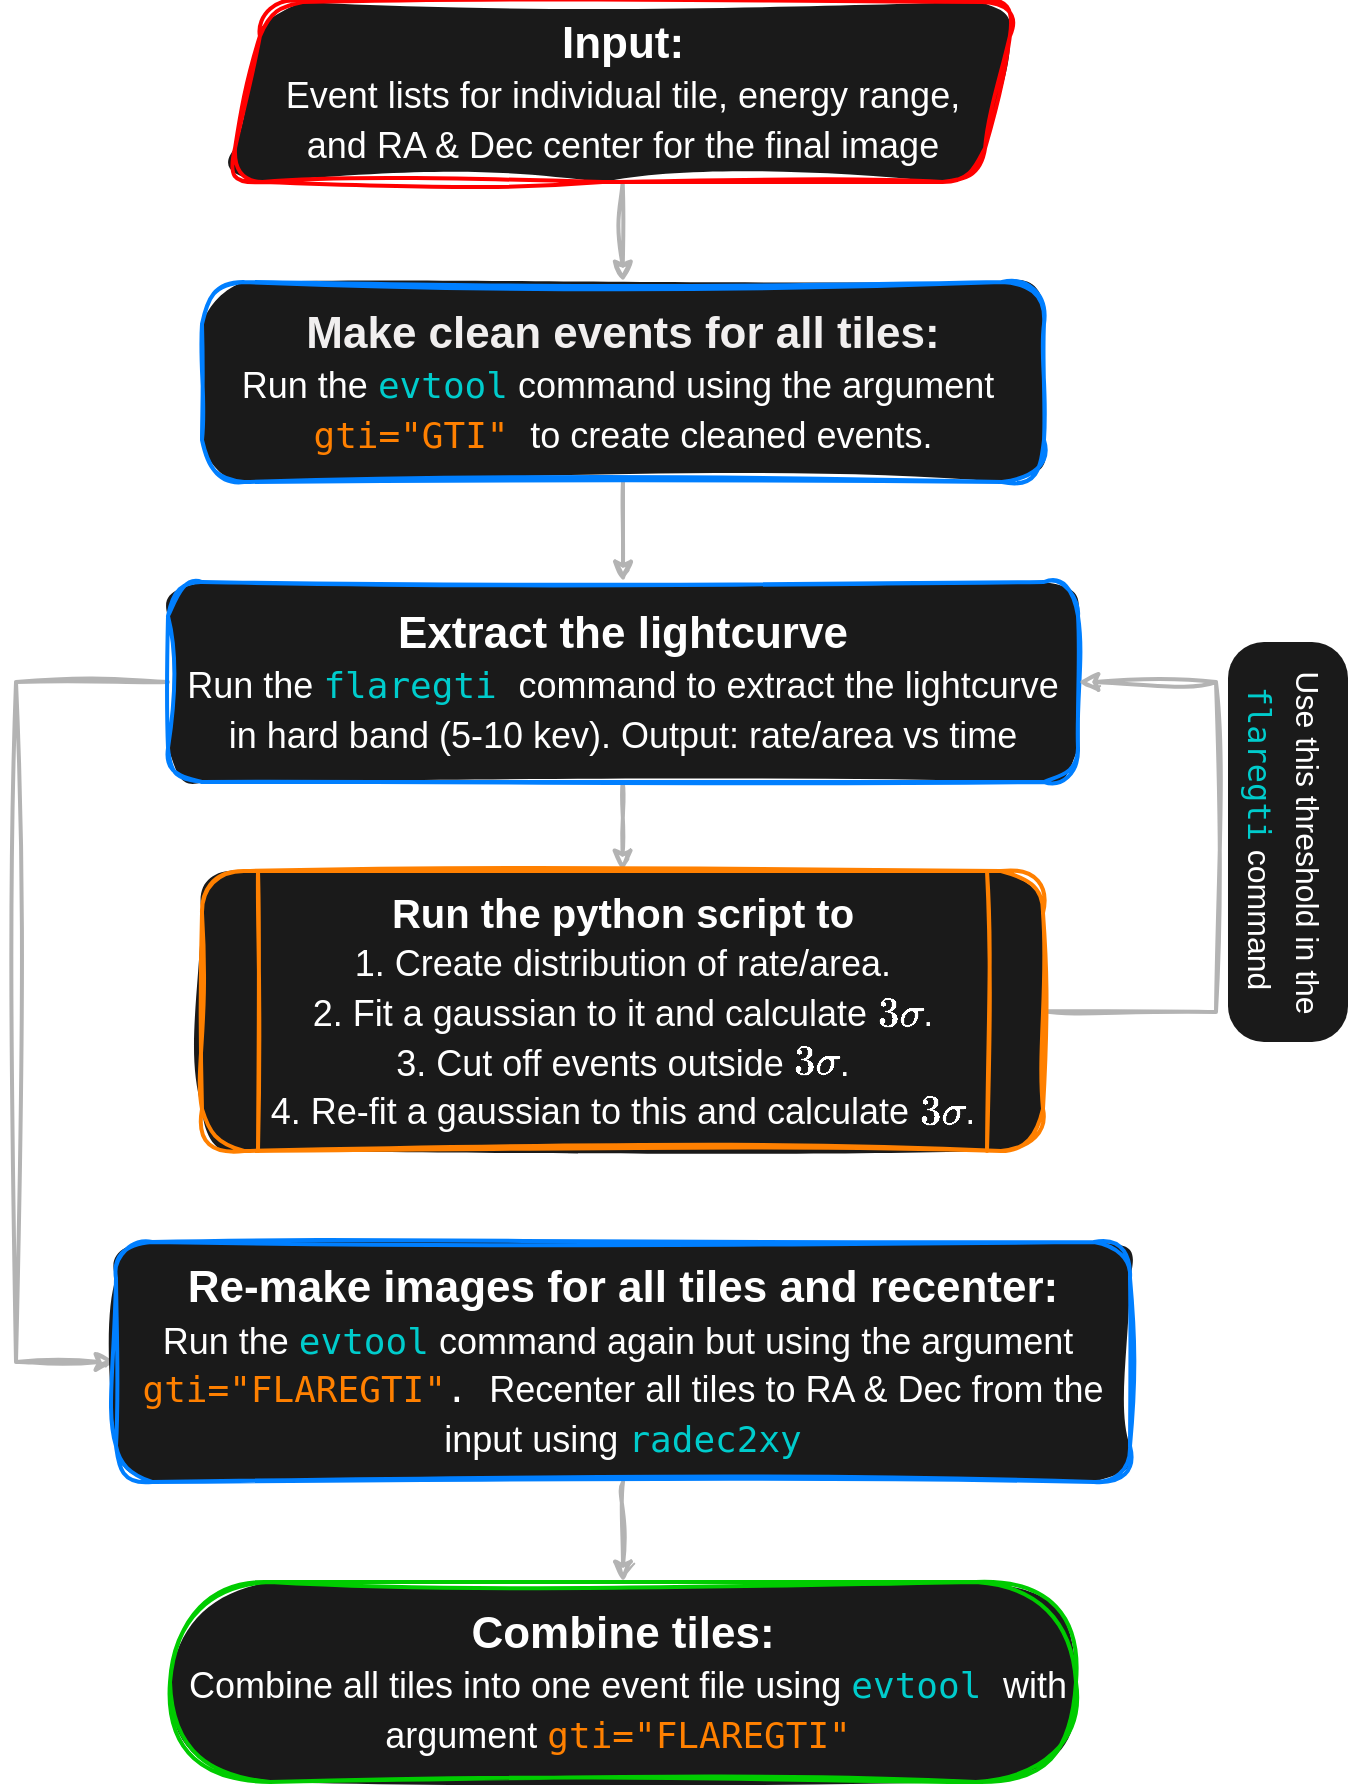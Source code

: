 <mxfile>
    <diagram id="OSXaPJTHDceDlfOzGBDW" name="Page-1">
        <mxGraphModel dx="1093" dy="760" grid="1" gridSize="10" guides="1" tooltips="1" connect="1" arrows="1" fold="1" page="1" pageScale="1" pageWidth="827" pageHeight="1169" background="none" math="1" shadow="0">
            <root>
                <mxCell id="0"/>
                <mxCell id="1" parent="0"/>
                <mxCell id="25" value="" style="edgeStyle=none;html=1;fontSize=20;fontColor=#00CCCC;strokeWidth=2;strokeColor=#B3B3B3;rounded=0;sketch=1;curveFitting=1;jiggle=2;" parent="1" source="4" target="24" edge="1">
                    <mxGeometry relative="1" as="geometry"/>
                </mxCell>
                <mxCell id="4" value="&lt;font color=&quot;#ffffff&quot;&gt;&lt;b style=&quot;&quot;&gt;&lt;font style=&quot;font-size: 22px;&quot;&gt;Input: &lt;/font&gt;&lt;/b&gt;&lt;br&gt;&lt;span style=&quot;font-size: 18px;&quot;&gt;Event lists for individual tile, energy range, &lt;/span&gt;&lt;br&gt;&lt;span style=&quot;font-size: 18px;&quot;&gt;and RA &amp;amp; Dec center for the final image&lt;/span&gt;&lt;/font&gt;" style="shape=parallelogram;perimeter=parallelogramPerimeter;whiteSpace=wrap;html=1;fixedSize=1;fontSize=20;fillColor=#1A1A1A;strokeColor=#FF0000;strokeWidth=2;fillStyle=solid;rounded=1;sketch=1;curveFitting=1;jiggle=2;arcSize=35;" parent="1" vertex="1">
                    <mxGeometry x="215.75" y="150" width="395" height="90" as="geometry"/>
                </mxCell>
                <mxCell id="21" value="" style="edgeStyle=none;html=1;fontSize=20;fontColor=#00CCCC;strokeWidth=2;entryX=0.5;entryY=0;entryDx=0;entryDy=0;strokeColor=#B3B3B3;rounded=0;sketch=1;curveFitting=1;jiggle=2;" parent="1" source="8" target="32" edge="1">
                    <mxGeometry relative="1" as="geometry">
                        <mxPoint x="450" y="610" as="targetPoint"/>
                    </mxGeometry>
                </mxCell>
                <mxCell id="23" style="edgeStyle=none;html=1;fontSize=20;fontColor=#00CCCC;entryX=0;entryY=0.5;entryDx=0;entryDy=0;strokeWidth=2;strokeColor=#B3B3B3;rounded=0;sketch=1;curveFitting=1;jiggle=2;" parent="1" source="8" target="28" edge="1">
                    <mxGeometry relative="1" as="geometry">
                        <mxPoint x="230" y="1010" as="targetPoint"/>
                        <Array as="points">
                            <mxPoint x="110" y="490"/>
                            <mxPoint x="110" y="830"/>
                        </Array>
                    </mxGeometry>
                </mxCell>
                <mxCell id="8" value="&lt;font style=&quot;font-size: 18px;&quot;&gt;&lt;font style=&quot;color: rgb(255, 255, 255); font-size: 22px;&quot;&gt;&lt;b&gt;Extract the lightcurve&lt;/b&gt;&lt;/font&gt;&lt;br&gt;&lt;font color=&quot;#ffffff&quot;&gt;Run the&amp;nbsp;&lt;/font&gt;&lt;span style=&quot;font-family: &amp;quot;Droid Sans Mono&amp;quot;, &amp;quot;monospace&amp;quot;, monospace;&quot;&gt;&lt;font color=&quot;#00cccc&quot;&gt;flaregti&lt;/font&gt;&lt;font color=&quot;#ffffff&quot;&gt;&amp;nbsp;&lt;/font&gt;&lt;/span&gt;&lt;font color=&quot;#ffffff&quot;&gt;command to extract the lightcurve &lt;/font&gt;&lt;br&gt;&lt;font color=&quot;#ffffff&quot;&gt;in hard band (5-10 kev). Output: rate/area vs time&lt;/font&gt;&lt;br&gt;&lt;/font&gt;" style="rounded=1;whiteSpace=wrap;html=1;fontSize=20;fontStyle=0;strokeColor=#007FFF;fillColor=#1A1A1A;strokeWidth=2;fillStyle=solid;sketch=1;curveFitting=1;jiggle=2;arcSize=17;" parent="1" vertex="1">
                    <mxGeometry x="186" y="440" width="455" height="100" as="geometry"/>
                </mxCell>
                <mxCell id="22" style="edgeStyle=none;html=1;entryX=1;entryY=0.5;entryDx=0;entryDy=0;fontSize=20;fontColor=#00CCCC;strokeWidth=2;exitX=1;exitY=0.5;exitDx=0;exitDy=0;strokeColor=#B3B3B3;rounded=0;sketch=1;curveFitting=1;jiggle=2;" parent="1" source="32" target="8" edge="1">
                    <mxGeometry relative="1" as="geometry">
                        <mxPoint x="600.5" y="690" as="sourcePoint"/>
                        <Array as="points">
                            <mxPoint x="710" y="655"/>
                            <mxPoint x="710" y="490"/>
                        </Array>
                    </mxGeometry>
                </mxCell>
                <mxCell id="26" value="" style="edgeStyle=none;html=1;fontSize=20;fontColor=#00CCCC;strokeWidth=2;strokeColor=#FFFFFF;rounded=0;sketch=1;curveFitting=1;jiggle=2;" parent="1" source="24" edge="1">
                    <mxGeometry relative="1" as="geometry">
                        <mxPoint x="415.5" y="350" as="targetPoint"/>
                    </mxGeometry>
                </mxCell>
                <mxCell id="36" value="" style="edgeStyle=none;html=1;fontColor=#F0F0F0;strokeWidth=2;strokeColor=#B3B3B3;rounded=0;sketch=1;curveFitting=1;jiggle=2;" parent="1" source="24" target="8" edge="1">
                    <mxGeometry relative="1" as="geometry"/>
                </mxCell>
                <mxCell id="24" value="&lt;font style=&quot;&quot;&gt;&lt;span style=&quot;font-size: 22px;&quot;&gt;&lt;b&gt;&lt;font color=&quot;#f1efef&quot;&gt;Make clean events for all tiles:&lt;/font&gt;&lt;/b&gt;&lt;/span&gt;&lt;br&gt;&lt;font style=&quot;font-size: 18px;&quot;&gt;&lt;font style=&quot;font-size: 18px;&quot;&gt;&lt;font style=&quot;font-size: 18px;&quot;&gt;&lt;font color=&quot;#ffffff&quot;&gt;Run the&lt;/font&gt;&amp;nbsp;&lt;/font&gt;&lt;/font&gt;&lt;/font&gt;&lt;/font&gt;&lt;span style=&quot;font-family: &amp;quot;Droid Sans Mono&amp;quot;, &amp;quot;monospace&amp;quot;, monospace;&quot;&gt;&lt;font style=&quot;font-size: 18px;&quot; color=&quot;#00cccc&quot;&gt;evtool&lt;/font&gt;&lt;/span&gt;&lt;font style=&quot;font-size: 18px;&quot;&gt;&amp;nbsp;&lt;/font&gt;&lt;font style=&quot;font-size: 18px;&quot;&gt;&lt;font color=&quot;#ffffff&quot;&gt;command using the argument&amp;nbsp;&lt;br&gt;&lt;/font&gt;&lt;span style=&quot;font-family: &amp;quot;Droid Sans Mono&amp;quot;, &amp;quot;monospace&amp;quot;, monospace;&quot;&gt;&lt;font color=&quot;#ff8000&quot;&gt;gti=&quot;GTI&quot;&amp;nbsp;&lt;/font&gt;&lt;/span&gt;&lt;span style=&quot;color: rgb(255, 255, 255);&quot;&gt;to create cleaned events.&lt;/span&gt;&lt;br&gt;&lt;/font&gt;" style="rounded=1;whiteSpace=wrap;html=1;fontSize=20;fontStyle=0;fillColor=#1A1A1A;fillStyle=solid;strokeColor=#007FFF;strokeWidth=2;sketch=1;curveFitting=1;jiggle=2;arcSize=21;glass=0;shadow=0;" parent="1" vertex="1">
                    <mxGeometry x="203" y="290" width="421" height="100" as="geometry"/>
                </mxCell>
                <mxCell id="27" value="&lt;font color=&quot;#ffffff&quot; style=&quot;font-size: 16px;&quot;&gt;Use this threshold&amp;nbsp;in the&lt;br&gt;&lt;/font&gt;&lt;span style=&quot;color: rgb(0, 204, 204); font-family: &amp;quot;Droid Sans Mono&amp;quot;, &amp;quot;monospace&amp;quot;, monospace;&quot;&gt;&lt;font style=&quot;font-size: 16px;&quot;&gt;flaregti&lt;/font&gt;&lt;/span&gt;&lt;font color=&quot;#ffffff&quot; style=&quot;font-size: 16px;&quot;&gt;&amp;nbsp;command&amp;nbsp;&lt;/font&gt;" style="text;html=1;align=center;verticalAlign=middle;resizable=0;points=[];autosize=1;strokeColor=none;fillColor=#1A1A1A;fontSize=20;fontColor=#FF8000;rotation=90;fillStyle=solid;rounded=1;arcSize=30;glass=0;shadow=0;" parent="1" vertex="1">
                    <mxGeometry x="646" y="540" width="200" height="60" as="geometry"/>
                </mxCell>
                <mxCell id="30" value="" style="edgeStyle=none;html=1;fontSize=16;fontColor=#00CCCC;strokeWidth=2;strokeColor=#B3B3B3;rounded=0;sketch=1;curveFitting=1;jiggle=2;" parent="1" source="28" target="29" edge="1">
                    <mxGeometry relative="1" as="geometry"/>
                </mxCell>
                <mxCell id="28" value="&lt;font style=&quot;color: rgb(255, 255, 255);&quot;&gt;&lt;span style=&quot;font-size: 22px;&quot;&gt;&lt;b&gt;Re-make images for all tiles and recenter:&lt;/b&gt;&lt;/span&gt;&lt;br&gt;&lt;font style=&quot;font-size: 18px;&quot;&gt;&lt;font style=&quot;font-size: 18px;&quot;&gt;&lt;font style=&quot;font-size: 18px;&quot;&gt;Run the&amp;nbsp;&lt;/font&gt;&lt;/font&gt;&lt;/font&gt;&lt;/font&gt;&lt;span style=&quot;font-family: &amp;quot;Droid Sans Mono&amp;quot;, &amp;quot;monospace&amp;quot;, monospace;&quot;&gt;&lt;font color=&quot;#00cccc&quot; style=&quot;font-size: 18px;&quot;&gt;evtool&lt;/font&gt;&lt;/span&gt;&lt;font style=&quot;color: rgb(255, 255, 255); font-size: 18px;&quot;&gt;&amp;nbsp;&lt;/font&gt;&lt;font style=&quot;font-size: 18px;&quot;&gt;&lt;font color=&quot;#ffffff&quot;&gt;command again but using the argument&amp;nbsp;&lt;br&gt;&lt;/font&gt;&lt;span style=&quot;font-family: &amp;quot;Droid Sans Mono&amp;quot;, &amp;quot;monospace&amp;quot;, monospace;&quot;&gt;&lt;font color=&quot;#ff8000&quot;&gt;gti=&quot;FLAREGTI&quot;&lt;/font&gt;&lt;font color=&quot;#ffffff&quot;&gt;.&lt;/font&gt;&lt;font color=&quot;#ff8000&quot;&gt;&amp;nbsp;&lt;/font&gt;&lt;/span&gt;&lt;/font&gt;&lt;font style=&quot;color: rgb(255, 255, 255);&quot;&gt;&lt;font style=&quot;font-size: 18px;&quot;&gt;Recenter all tiles to RA &amp;amp; Dec from the input using&amp;nbsp;&lt;/font&gt;&lt;/font&gt;&lt;span style=&quot;font-family: &amp;quot;Droid Sans Mono&amp;quot;, &amp;quot;monospace&amp;quot;, monospace;&quot;&gt;&lt;font style=&quot;font-size: 18px;&quot; color=&quot;#00cccc&quot;&gt;radec2xy&lt;/font&gt;&lt;/span&gt;" style="rounded=1;whiteSpace=wrap;html=1;fontSize=20;fontStyle=0;strokeColor=#007FFF;fillColor=#1A1A1A;strokeWidth=2;fillStyle=solid;sketch=1;curveFitting=1;jiggle=2;" parent="1" vertex="1">
                    <mxGeometry x="160" y="770" width="507" height="120" as="geometry"/>
                </mxCell>
                <mxCell id="29" value="&lt;font style=&quot;color: rgb(255, 255, 255);&quot;&gt;&lt;span style=&quot;font-size: 22px;&quot;&gt;&lt;b&gt;Combine tiles:&lt;/b&gt;&lt;/span&gt;&lt;br&gt;&lt;/font&gt;&lt;font style=&quot;color: rgb(255, 255, 255); font-size: 18px;&quot;&gt;&amp;nbsp;&lt;/font&gt;&lt;font style=&quot;font-size: 18px;&quot;&gt;&lt;font color=&quot;#ffffff&quot;&gt;Combine all tiles into one&amp;nbsp;&lt;/font&gt;&lt;font color=&quot;#ffffff&quot;&gt;event file using&amp;nbsp;&lt;/font&gt;&lt;span style=&quot;font-family: &amp;quot;Droid Sans Mono&amp;quot;, &amp;quot;monospace&amp;quot;, monospace;&quot;&gt;&lt;font color=&quot;#00cccc&quot;&gt;evtool&lt;/font&gt; &lt;/span&gt;&lt;font color=&quot;#ffffff&quot;&gt;with argument&amp;nbsp;&lt;/font&gt;&lt;span style=&quot;font-family: &amp;quot;Droid Sans Mono&amp;quot;, &amp;quot;monospace&amp;quot;, monospace;&quot;&gt;&lt;font color=&quot;#ff8000&quot;&gt;gti=&quot;FLAREGTI&quot;&lt;/font&gt;&lt;/span&gt;&lt;font color=&quot;#ffffff&quot;&gt;&amp;nbsp;&lt;/font&gt;&lt;/font&gt;" style="rounded=1;whiteSpace=wrap;html=1;fontSize=20;fontStyle=0;strokeColor=#00CC00;fillColor=#1A1A1A;strokeWidth=2;fillStyle=solid;sketch=1;curveFitting=1;jiggle=2;arcSize=50;" parent="1" vertex="1">
                    <mxGeometry x="187" y="940" width="453" height="100" as="geometry"/>
                </mxCell>
                <mxCell id="32" value="&lt;font color=&quot;#ffffff&quot;&gt;&lt;b style=&quot;&quot;&gt;Run the python script to&lt;/b&gt;&lt;br&gt;&lt;span style=&quot;font-size: 18px;&quot;&gt;1. Create distribution of rate/area.&lt;/span&gt;&lt;br&gt;&lt;span style=&quot;font-size: 18px;&quot;&gt;2. Fit a gaussian to it and calculate&amp;nbsp;&lt;/span&gt;&lt;span style=&quot;font-size: 18px;&quot;&gt;\(3\sigma\).&lt;/span&gt;&lt;br&gt;&lt;span style=&quot;font-size: 18px;&quot;&gt;3. Cut off events outside&amp;nbsp;&lt;/span&gt;&lt;span style=&quot;font-size: 18px;&quot;&gt;\(3\sigma\)&lt;/span&gt;&lt;span style=&quot;font-size: 18px;&quot;&gt;.&lt;/span&gt;&lt;br&gt;&lt;span style=&quot;font-size: 18px;&quot;&gt;4. Re-fit a gaussian to this and calculate&amp;nbsp;&lt;/span&gt;&lt;span style=&quot;font-size: 18px;&quot;&gt;\(3\sigma\)&lt;/span&gt;&lt;span style=&quot;font-size: 18px;&quot;&gt;.&lt;/span&gt;&lt;/font&gt;" style="shape=process;whiteSpace=wrap;html=1;backgroundOutline=1;labelBackgroundColor=none;fontSize=20;fontColor=#00CCCC;size=0.066;strokeColor=#FF8000;fillColor=#1A1A1A;strokeWidth=2;fillStyle=solid;rounded=1;sketch=1;curveFitting=1;jiggle=2;" parent="1" vertex="1">
                    <mxGeometry x="203" y="584.5" width="420.5" height="140" as="geometry"/>
                </mxCell>
            </root>
        </mxGraphModel>
    </diagram>
</mxfile>